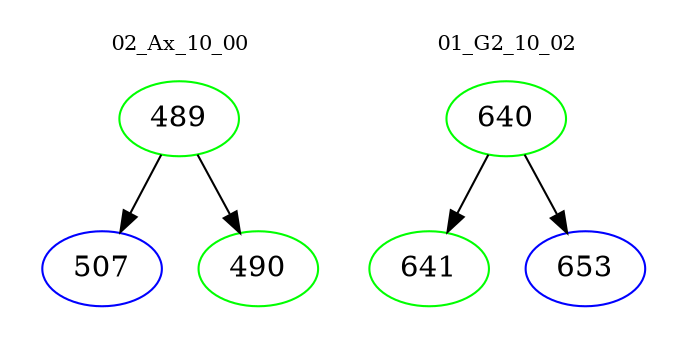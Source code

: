 digraph{
subgraph cluster_0 {
color = white
label = "02_Ax_10_00";
fontsize=10;
T0_489 [label="489", color="green"]
T0_489 -> T0_507 [color="black"]
T0_507 [label="507", color="blue"]
T0_489 -> T0_490 [color="black"]
T0_490 [label="490", color="green"]
}
subgraph cluster_1 {
color = white
label = "01_G2_10_02";
fontsize=10;
T1_640 [label="640", color="green"]
T1_640 -> T1_641 [color="black"]
T1_641 [label="641", color="green"]
T1_640 -> T1_653 [color="black"]
T1_653 [label="653", color="blue"]
}
}
